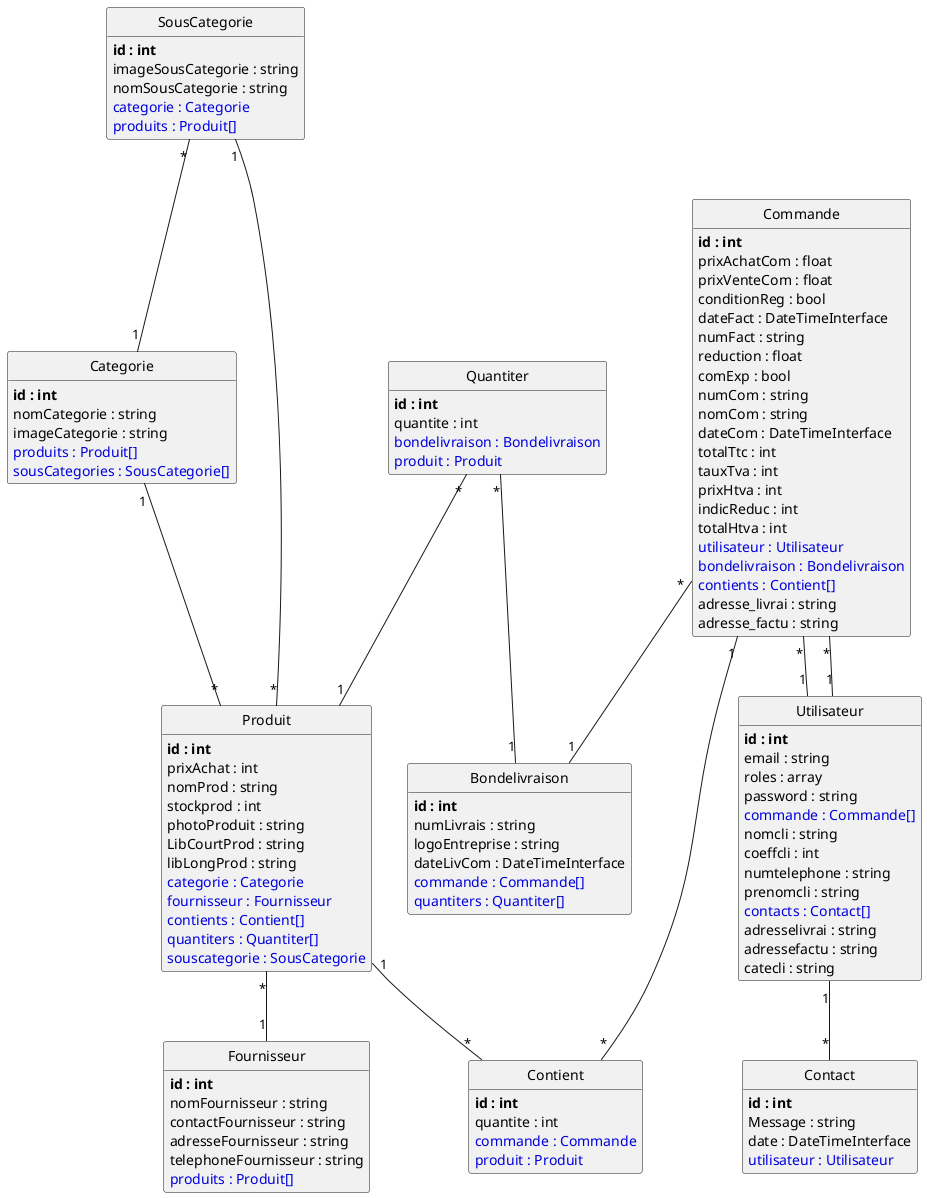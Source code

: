 @startuml
class SousCategorie {
	**id : int**
	imageSousCategorie : string
	nomSousCategorie : string
	<color:#0000dd>categorie : Categorie</color>
	<color:#0000dd>produits : Produit[]</color>
}

class Commande {
	**id : int**
	prixAchatCom : float
	prixVenteCom : float
	conditionReg : bool
	dateFact : DateTimeInterface
	numFact : string
	reduction : float
	comExp : bool
	numCom : string
	nomCom : string
	dateCom : DateTimeInterface
	totalTtc : int
	tauxTva : int
	prixHtva : int
	indicReduc : int
	totalHtva : int
	<color:#0000dd>utilisateur : Utilisateur</color>
	<color:#0000dd>bondelivraison : Bondelivraison</color>
	<color:#0000dd>contients : Contient[]</color>
	adresse_livrai : string
	adresse_factu : string
}

class Quantiter {
	**id : int**
	quantite : int
	<color:#0000dd>bondelivraison : Bondelivraison</color>
	<color:#0000dd>produit : Produit</color>
}

class Categorie {
	**id : int**
	nomCategorie : string
	imageCategorie : string
	<color:#0000dd>produits : Produit[]</color>
	<color:#0000dd>sousCategories : SousCategorie[]</color>
}

class Utilisateur {
	**id : int**
	email : string
	roles : array
	password : string
	<color:#0000dd>commande : Commande[]</color>
	nomcli : string
	coeffcli : int
	numtelephone : string
	prenomcli : string
	<color:#0000dd>contacts : Contact[]</color>
	adresselivrai : string
	adressefactu : string
	catecli : string
}

class Produit {
	**id : int**
	prixAchat : int
	nomProd : string
	stockprod : int
	photoProduit : string
	LibCourtProd : string
	libLongProd : string
	<color:#0000dd>categorie : Categorie</color>
	<color:#0000dd>fournisseur : Fournisseur</color>
	<color:#0000dd>contients : Contient[]</color>
	<color:#0000dd>quantiters : Quantiter[]</color>
	<color:#0000dd>souscategorie : SousCategorie</color>
}

class Bondelivraison {
	**id : int**
	numLivrais : string
	logoEntreprise : string
	dateLivCom : DateTimeInterface
	<color:#0000dd>commande : Commande[]</color>
	<color:#0000dd>quantiters : Quantiter[]</color>
}

class Fournisseur {
	**id : int**
	nomFournisseur : string
	contactFournisseur : string
	adresseFournisseur : string
	telephoneFournisseur : string
	<color:#0000dd>produits : Produit[]</color>
}

class Contient {
	**id : int**
	quantite : int
	<color:#0000dd>commande : Commande</color>
	<color:#0000dd>produit : Produit</color>
}

class Contact {
	**id : int**
	Message : string
	date : DateTimeInterface
	<color:#0000dd>utilisateur : Utilisateur</color>
}

SousCategorie "*"--"1" Categorie
SousCategorie "1"--"*" Produit
Commande "*"--"1" Utilisateur
Commande "*"--"1" Bondelivraison
Commande "1"--"*" Contient
Quantiter "*"--"1" Bondelivraison
Quantiter "*"--"1" Produit
Categorie "1"--"*" Produit
Utilisateur "1"--"*" Commande
Utilisateur "1"--"*" Contact
Produit "*"--"1" Fournisseur
Produit "1"--"*" Contient


hide methods

hide circle

@enduml

